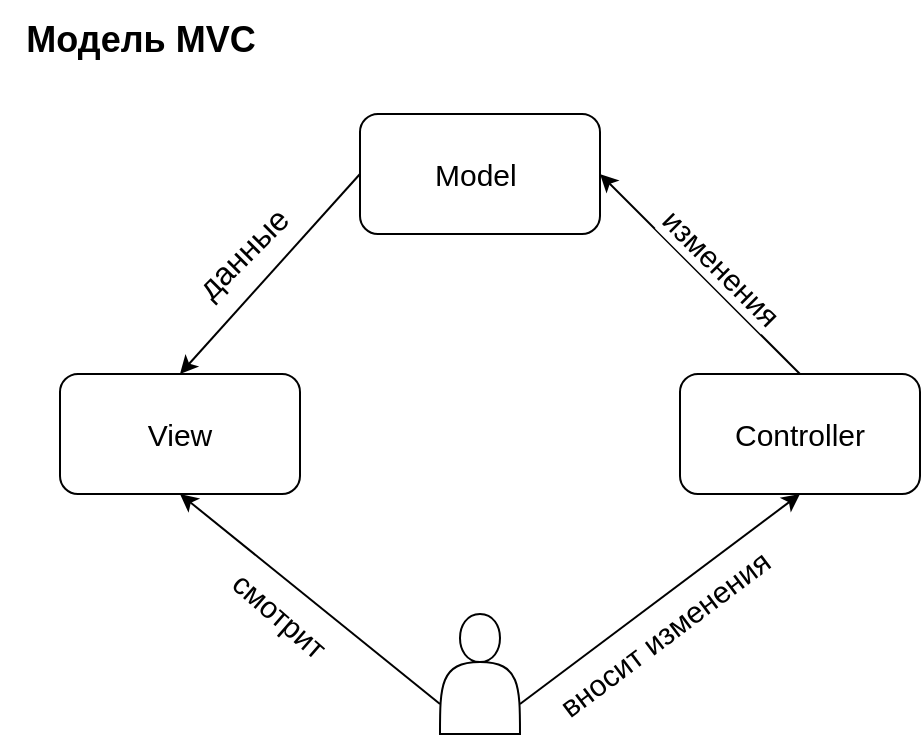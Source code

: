 <mxfile version="23.0.2" type="device">
  <diagram name="Страница — 1" id="AE5RnEqZ_ffQpePT4x0g">
    <mxGraphModel dx="980" dy="531" grid="1" gridSize="10" guides="1" tooltips="1" connect="1" arrows="1" fold="1" page="1" pageScale="1" pageWidth="827" pageHeight="1169" math="0" shadow="0">
      <root>
        <mxCell id="0" />
        <mxCell id="1" parent="0" />
        <mxCell id="KnwtTSWQ44Sr03ZEw8L_-1" value="&lt;font style=&quot;font-size: 15px;&quot;&gt;Model&amp;nbsp;&lt;/font&gt;" style="rounded=1;whiteSpace=wrap;html=1;" vertex="1" parent="1">
          <mxGeometry x="320" y="60" width="120" height="60" as="geometry" />
        </mxCell>
        <mxCell id="KnwtTSWQ44Sr03ZEw8L_-2" value="&lt;font style=&quot;font-size: 15px;&quot;&gt;Controller&lt;/font&gt;" style="rounded=1;whiteSpace=wrap;html=1;" vertex="1" parent="1">
          <mxGeometry x="480" y="190" width="120" height="60" as="geometry" />
        </mxCell>
        <mxCell id="KnwtTSWQ44Sr03ZEw8L_-3" value="&lt;font style=&quot;font-size: 15px;&quot;&gt;View&lt;/font&gt;" style="rounded=1;whiteSpace=wrap;html=1;" vertex="1" parent="1">
          <mxGeometry x="170" y="190" width="120" height="60" as="geometry" />
        </mxCell>
        <mxCell id="KnwtTSWQ44Sr03ZEw8L_-11" value="" style="shape=actor;whiteSpace=wrap;html=1;" vertex="1" parent="1">
          <mxGeometry x="360" y="310" width="40" height="60" as="geometry" />
        </mxCell>
        <mxCell id="KnwtTSWQ44Sr03ZEw8L_-12" value="" style="endArrow=classic;html=1;rounded=0;entryX=0.5;entryY=1;entryDx=0;entryDy=0;exitX=0;exitY=0.75;exitDx=0;exitDy=0;fontSize=15;" edge="1" parent="1" source="KnwtTSWQ44Sr03ZEw8L_-11" target="KnwtTSWQ44Sr03ZEw8L_-3">
          <mxGeometry width="50" height="50" relative="1" as="geometry">
            <mxPoint x="370" y="360" as="sourcePoint" />
            <mxPoint x="440" y="190" as="targetPoint" />
          </mxGeometry>
        </mxCell>
        <mxCell id="KnwtTSWQ44Sr03ZEw8L_-22" value="&lt;font style=&quot;font-size: 15px;&quot;&gt;смотрит&lt;/font&gt;" style="edgeLabel;html=1;align=center;verticalAlign=middle;resizable=0;points=[];rotation=41;" vertex="1" connectable="0" parent="KnwtTSWQ44Sr03ZEw8L_-12">
          <mxGeometry x="0.095" relative="1" as="geometry">
            <mxPoint x="-9" y="12" as="offset" />
          </mxGeometry>
        </mxCell>
        <mxCell id="KnwtTSWQ44Sr03ZEw8L_-16" value="" style="endArrow=classic;html=1;rounded=0;exitX=0.5;exitY=0;exitDx=0;exitDy=0;entryX=1;entryY=0.5;entryDx=0;entryDy=0;fontSize=12;" edge="1" parent="1" source="KnwtTSWQ44Sr03ZEw8L_-2" target="KnwtTSWQ44Sr03ZEw8L_-1">
          <mxGeometry width="50" height="50" relative="1" as="geometry">
            <mxPoint x="390" y="240" as="sourcePoint" />
            <mxPoint x="440" y="190" as="targetPoint" />
          </mxGeometry>
        </mxCell>
        <mxCell id="KnwtTSWQ44Sr03ZEw8L_-17" value="&lt;font style=&quot;font-size: 15px;&quot;&gt;изменения&lt;/font&gt;" style="edgeLabel;html=1;align=center;verticalAlign=middle;resizable=0;points=[];rotation=45;" vertex="1" connectable="0" parent="KnwtTSWQ44Sr03ZEw8L_-16">
          <mxGeometry x="-0.008" relative="1" as="geometry">
            <mxPoint x="10" y="-5" as="offset" />
          </mxGeometry>
        </mxCell>
        <mxCell id="KnwtTSWQ44Sr03ZEw8L_-18" value="" style="endArrow=classic;html=1;rounded=0;exitX=0;exitY=0.5;exitDx=0;exitDy=0;entryX=0.5;entryY=0;entryDx=0;entryDy=0;fontSize=12;" edge="1" parent="1" source="KnwtTSWQ44Sr03ZEw8L_-1" target="KnwtTSWQ44Sr03ZEw8L_-3">
          <mxGeometry width="50" height="50" relative="1" as="geometry">
            <mxPoint x="390" y="240" as="sourcePoint" />
            <mxPoint x="440" y="190" as="targetPoint" />
          </mxGeometry>
        </mxCell>
        <mxCell id="KnwtTSWQ44Sr03ZEw8L_-29" value="&lt;font style=&quot;font-size: 16px;&quot;&gt;данные&lt;/font&gt;" style="edgeLabel;html=1;align=center;verticalAlign=middle;resizable=0;points=[];rotation=-45;" vertex="1" connectable="0" parent="KnwtTSWQ44Sr03ZEw8L_-18">
          <mxGeometry x="-0.049" y="-1" relative="1" as="geometry">
            <mxPoint x="-16" y="-7" as="offset" />
          </mxGeometry>
        </mxCell>
        <mxCell id="KnwtTSWQ44Sr03ZEw8L_-20" value="" style="endArrow=classic;html=1;rounded=0;entryX=0.5;entryY=1;entryDx=0;entryDy=0;exitX=1;exitY=0.75;exitDx=0;exitDy=0;" edge="1" parent="1" source="KnwtTSWQ44Sr03ZEw8L_-11" target="KnwtTSWQ44Sr03ZEw8L_-2">
          <mxGeometry width="50" height="50" relative="1" as="geometry">
            <mxPoint x="420" y="360" as="sourcePoint" />
            <mxPoint x="497.677" y="312.999" as="targetPoint" />
          </mxGeometry>
        </mxCell>
        <mxCell id="KnwtTSWQ44Sr03ZEw8L_-24" value="&lt;font style=&quot;font-size: 15px;&quot;&gt;вносит изменения&lt;/font&gt;" style="edgeLabel;html=1;align=center;verticalAlign=middle;resizable=0;points=[];rotation=323;" vertex="1" connectable="0" parent="KnwtTSWQ44Sr03ZEw8L_-20">
          <mxGeometry x="0.021" y="4" relative="1" as="geometry">
            <mxPoint x="2" y="22" as="offset" />
          </mxGeometry>
        </mxCell>
        <mxCell id="KnwtTSWQ44Sr03ZEw8L_-30" value="&lt;font style=&quot;font-size: 18px;&quot;&gt;&lt;b&gt;Модель MVC&lt;/b&gt;&lt;/font&gt;" style="text;html=1;align=center;verticalAlign=middle;resizable=0;points=[];autosize=1;strokeColor=none;fillColor=none;" vertex="1" parent="1">
          <mxGeometry x="140" y="3" width="140" height="40" as="geometry" />
        </mxCell>
      </root>
    </mxGraphModel>
  </diagram>
</mxfile>
